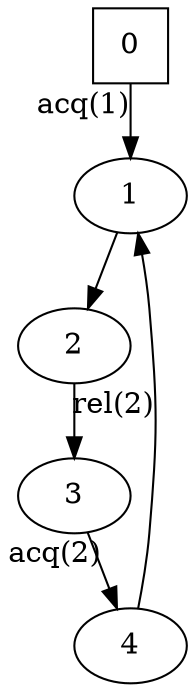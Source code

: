 digraph auto_2{
0[shape=square];
1;
2;
3;
4;
1 -> 2;
4 -> 1[xlabel="rel(2)"];
2 -> 3;
0 -> 1[xlabel="acq(1)"];
3 -> 4[xlabel="acq(2)"];
}
